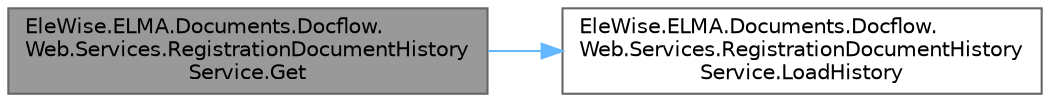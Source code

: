 digraph "EleWise.ELMA.Documents.Docflow.Web.Services.RegistrationDocumentHistoryService.Get"
{
 // LATEX_PDF_SIZE
  bgcolor="transparent";
  edge [fontname=Helvetica,fontsize=10,labelfontname=Helvetica,labelfontsize=10];
  node [fontname=Helvetica,fontsize=10,shape=box,height=0.2,width=0.4];
  rankdir="LR";
  Node1 [id="Node000001",label="EleWise.ELMA.Documents.Docflow.\lWeb.Services.RegistrationDocumentHistory\lService.Get",height=0.2,width=0.4,color="gray40", fillcolor="grey60", style="filled", fontcolor="black",tooltip="Получить список созданных"];
  Node1 -> Node2 [id="edge1_Node000001_Node000002",color="steelblue1",style="solid",tooltip=" "];
  Node2 [id="Node000002",label="EleWise.ELMA.Documents.Docflow.\lWeb.Services.RegistrationDocumentHistory\lService.LoadHistory",height=0.2,width=0.4,color="grey40", fillcolor="white", style="filled",URL="$class_ele_wise_1_1_e_l_m_a_1_1_documents_1_1_docflow_1_1_web_1_1_services_1_1_registration_document_history_service.html#a2f5d0447c954c4e2d74b1dfbf9677385",tooltip=" "];
}
